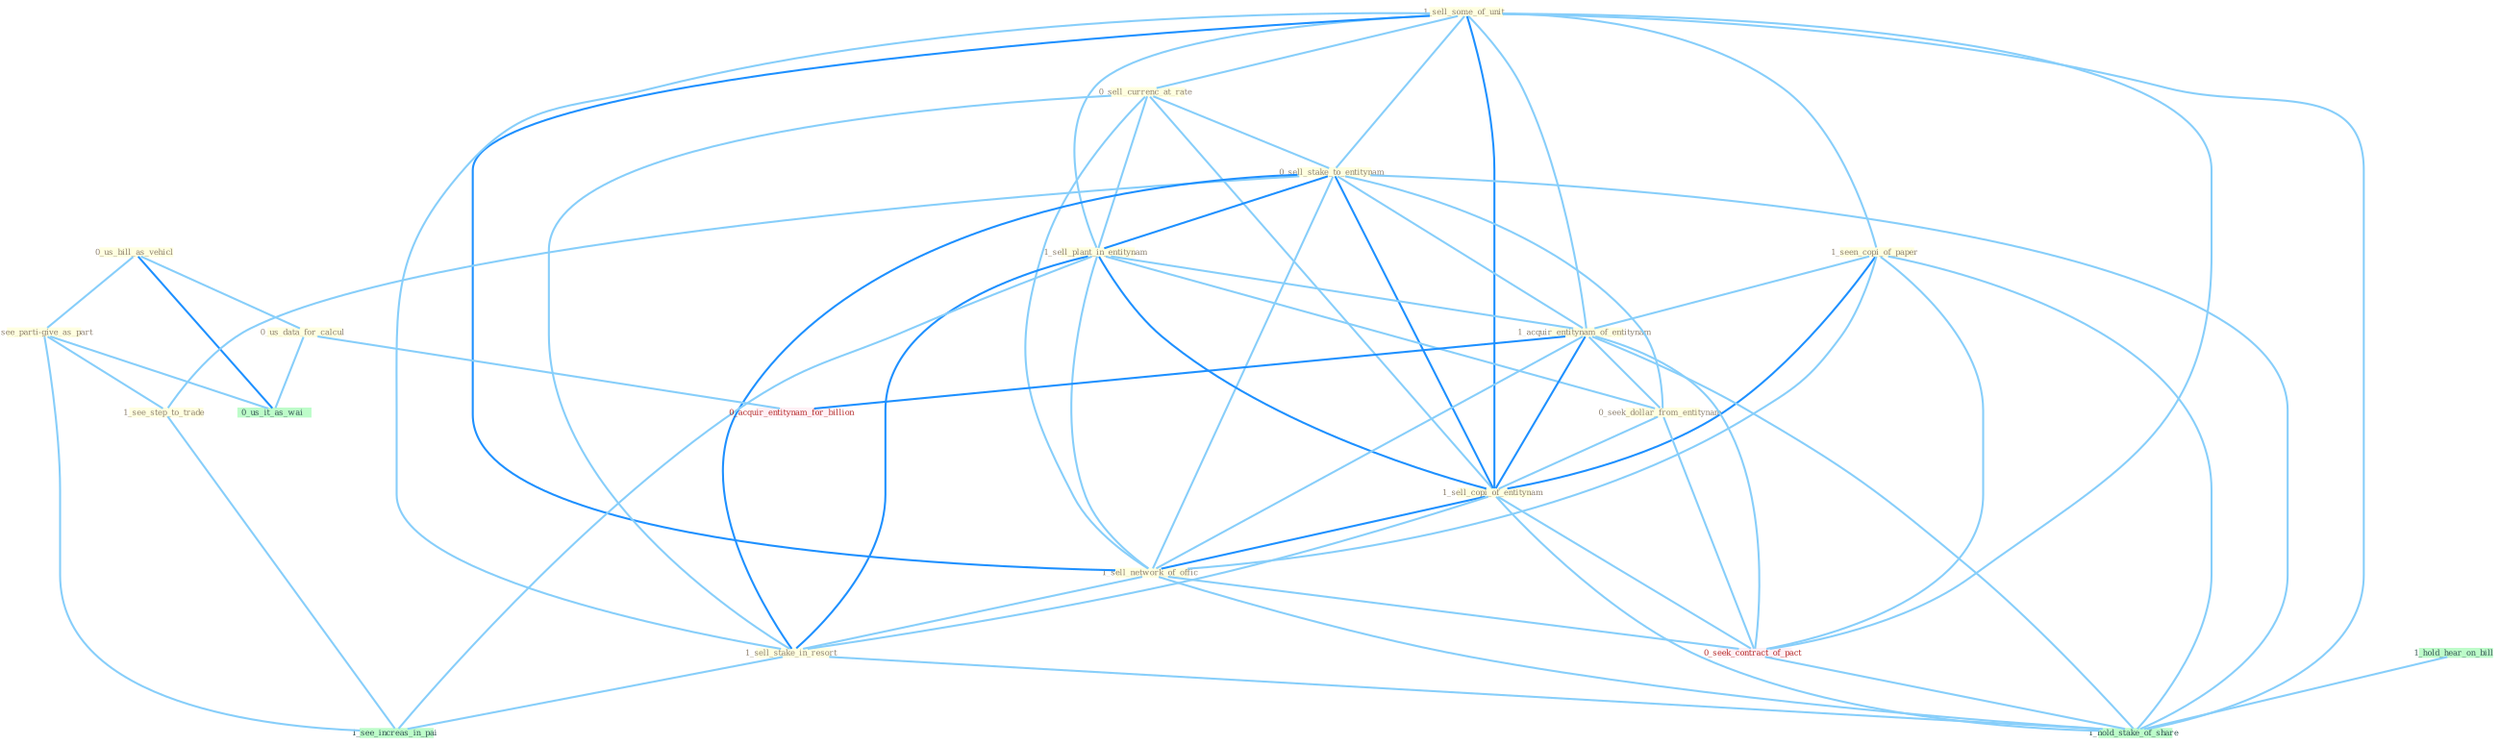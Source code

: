 Graph G{ 
    node
    [shape=polygon,style=filled,width=.5,height=.06,color="#BDFCC9",fixedsize=true,fontsize=4,
    fontcolor="#2f4f4f"];
    {node
    [color="#ffffe0", fontcolor="#8b7d6b"] "0_us_bill_as_vehicl " "1_sell_some_of_unit " "0_sell_currenc_at_rate " "0_sell_stake_to_entitynam " "1_seen_copi_of_paper " "1_sell_plant_in_entitynam " "1_acquir_entitynam_of_entitynam " "0_see_parti-give_as_part " "0_seek_dollar_from_entitynam " "1_sell_copi_of_entitynam " "0_us_data_for_calcul " "1_sell_network_of_offic " "1_see_step_to_trade " "1_sell_stake_in_resort "}
{node [color="#fff0f5", fontcolor="#b22222"] "0_seek_contract_of_pact " "0_acquir_entitynam_for_billion "}
edge [color="#B0E2FF"];

	"0_us_bill_as_vehicl " -- "0_see_parti-give_as_part " [w="1", color="#87cefa" ];
	"0_us_bill_as_vehicl " -- "0_us_data_for_calcul " [w="1", color="#87cefa" ];
	"0_us_bill_as_vehicl " -- "0_us_it_as_wai " [w="2", color="#1e90ff" , len=0.8];
	"1_sell_some_of_unit " -- "0_sell_currenc_at_rate " [w="1", color="#87cefa" ];
	"1_sell_some_of_unit " -- "0_sell_stake_to_entitynam " [w="1", color="#87cefa" ];
	"1_sell_some_of_unit " -- "1_seen_copi_of_paper " [w="1", color="#87cefa" ];
	"1_sell_some_of_unit " -- "1_sell_plant_in_entitynam " [w="1", color="#87cefa" ];
	"1_sell_some_of_unit " -- "1_acquir_entitynam_of_entitynam " [w="1", color="#87cefa" ];
	"1_sell_some_of_unit " -- "1_sell_copi_of_entitynam " [w="2", color="#1e90ff" , len=0.8];
	"1_sell_some_of_unit " -- "1_sell_network_of_offic " [w="2", color="#1e90ff" , len=0.8];
	"1_sell_some_of_unit " -- "1_sell_stake_in_resort " [w="1", color="#87cefa" ];
	"1_sell_some_of_unit " -- "0_seek_contract_of_pact " [w="1", color="#87cefa" ];
	"1_sell_some_of_unit " -- "1_hold_stake_of_share " [w="1", color="#87cefa" ];
	"0_sell_currenc_at_rate " -- "0_sell_stake_to_entitynam " [w="1", color="#87cefa" ];
	"0_sell_currenc_at_rate " -- "1_sell_plant_in_entitynam " [w="1", color="#87cefa" ];
	"0_sell_currenc_at_rate " -- "1_sell_copi_of_entitynam " [w="1", color="#87cefa" ];
	"0_sell_currenc_at_rate " -- "1_sell_network_of_offic " [w="1", color="#87cefa" ];
	"0_sell_currenc_at_rate " -- "1_sell_stake_in_resort " [w="1", color="#87cefa" ];
	"0_sell_stake_to_entitynam " -- "1_sell_plant_in_entitynam " [w="2", color="#1e90ff" , len=0.8];
	"0_sell_stake_to_entitynam " -- "1_acquir_entitynam_of_entitynam " [w="1", color="#87cefa" ];
	"0_sell_stake_to_entitynam " -- "0_seek_dollar_from_entitynam " [w="1", color="#87cefa" ];
	"0_sell_stake_to_entitynam " -- "1_sell_copi_of_entitynam " [w="2", color="#1e90ff" , len=0.8];
	"0_sell_stake_to_entitynam " -- "1_sell_network_of_offic " [w="1", color="#87cefa" ];
	"0_sell_stake_to_entitynam " -- "1_see_step_to_trade " [w="1", color="#87cefa" ];
	"0_sell_stake_to_entitynam " -- "1_sell_stake_in_resort " [w="2", color="#1e90ff" , len=0.8];
	"0_sell_stake_to_entitynam " -- "1_hold_stake_of_share " [w="1", color="#87cefa" ];
	"1_seen_copi_of_paper " -- "1_acquir_entitynam_of_entitynam " [w="1", color="#87cefa" ];
	"1_seen_copi_of_paper " -- "1_sell_copi_of_entitynam " [w="2", color="#1e90ff" , len=0.8];
	"1_seen_copi_of_paper " -- "1_sell_network_of_offic " [w="1", color="#87cefa" ];
	"1_seen_copi_of_paper " -- "0_seek_contract_of_pact " [w="1", color="#87cefa" ];
	"1_seen_copi_of_paper " -- "1_hold_stake_of_share " [w="1", color="#87cefa" ];
	"1_sell_plant_in_entitynam " -- "1_acquir_entitynam_of_entitynam " [w="1", color="#87cefa" ];
	"1_sell_plant_in_entitynam " -- "0_seek_dollar_from_entitynam " [w="1", color="#87cefa" ];
	"1_sell_plant_in_entitynam " -- "1_sell_copi_of_entitynam " [w="2", color="#1e90ff" , len=0.8];
	"1_sell_plant_in_entitynam " -- "1_sell_network_of_offic " [w="1", color="#87cefa" ];
	"1_sell_plant_in_entitynam " -- "1_sell_stake_in_resort " [w="2", color="#1e90ff" , len=0.8];
	"1_sell_plant_in_entitynam " -- "1_see_increas_in_pai " [w="1", color="#87cefa" ];
	"1_acquir_entitynam_of_entitynam " -- "0_seek_dollar_from_entitynam " [w="1", color="#87cefa" ];
	"1_acquir_entitynam_of_entitynam " -- "1_sell_copi_of_entitynam " [w="2", color="#1e90ff" , len=0.8];
	"1_acquir_entitynam_of_entitynam " -- "1_sell_network_of_offic " [w="1", color="#87cefa" ];
	"1_acquir_entitynam_of_entitynam " -- "0_seek_contract_of_pact " [w="1", color="#87cefa" ];
	"1_acquir_entitynam_of_entitynam " -- "0_acquir_entitynam_for_billion " [w="2", color="#1e90ff" , len=0.8];
	"1_acquir_entitynam_of_entitynam " -- "1_hold_stake_of_share " [w="1", color="#87cefa" ];
	"0_see_parti-give_as_part " -- "1_see_step_to_trade " [w="1", color="#87cefa" ];
	"0_see_parti-give_as_part " -- "0_us_it_as_wai " [w="1", color="#87cefa" ];
	"0_see_parti-give_as_part " -- "1_see_increas_in_pai " [w="1", color="#87cefa" ];
	"0_seek_dollar_from_entitynam " -- "1_sell_copi_of_entitynam " [w="1", color="#87cefa" ];
	"0_seek_dollar_from_entitynam " -- "0_seek_contract_of_pact " [w="1", color="#87cefa" ];
	"1_sell_copi_of_entitynam " -- "1_sell_network_of_offic " [w="2", color="#1e90ff" , len=0.8];
	"1_sell_copi_of_entitynam " -- "1_sell_stake_in_resort " [w="1", color="#87cefa" ];
	"1_sell_copi_of_entitynam " -- "0_seek_contract_of_pact " [w="1", color="#87cefa" ];
	"1_sell_copi_of_entitynam " -- "1_hold_stake_of_share " [w="1", color="#87cefa" ];
	"0_us_data_for_calcul " -- "0_us_it_as_wai " [w="1", color="#87cefa" ];
	"0_us_data_for_calcul " -- "0_acquir_entitynam_for_billion " [w="1", color="#87cefa" ];
	"1_sell_network_of_offic " -- "1_sell_stake_in_resort " [w="1", color="#87cefa" ];
	"1_sell_network_of_offic " -- "0_seek_contract_of_pact " [w="1", color="#87cefa" ];
	"1_sell_network_of_offic " -- "1_hold_stake_of_share " [w="1", color="#87cefa" ];
	"1_see_step_to_trade " -- "1_see_increas_in_pai " [w="1", color="#87cefa" ];
	"1_sell_stake_in_resort " -- "1_see_increas_in_pai " [w="1", color="#87cefa" ];
	"1_sell_stake_in_resort " -- "1_hold_stake_of_share " [w="1", color="#87cefa" ];
	"0_seek_contract_of_pact " -- "1_hold_stake_of_share " [w="1", color="#87cefa" ];
	"1_hold_hear_on_bill " -- "1_hold_stake_of_share " [w="1", color="#87cefa" ];
}